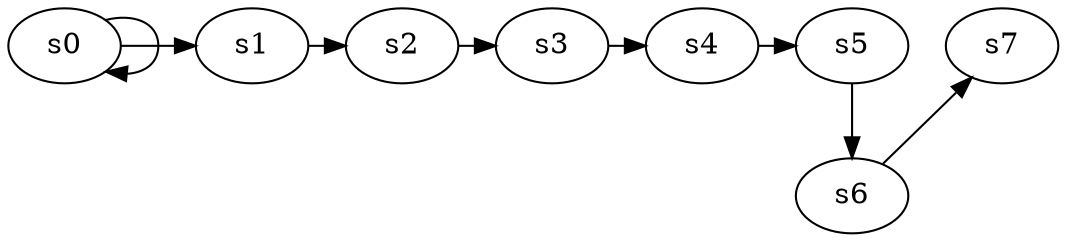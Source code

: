 digraph game_0067_chain_8 {
    s0 [name="s0", player=0];
    s1 [name="s1", player=1, target=1];
    s2 [name="s2", player=0];
    s3 [name="s3", player=1];
    s4 [name="s4", player=0, target=1];
    s5 [name="s5", player=1, target=1];
    s6 [name="s6", player=0];
    s7 [name="s7", player=1];

    s0 -> s1 [constraint="time == 2 || time == 3 || time == 5 || time == 9 || time == 12"];
    s1 -> s2 [constraint="time == 2 || time == 3 || time == 10 || time == 14 || time == 19"];
    s2 -> s3 [constraint="time == 0 || time == 2 || time == 8 || time == 9"];
    s3 -> s4 [constraint="time == 3 || time == 17"];
    s4 -> s5 [constraint="time == 1 || time == 7 || time == 11 || time == 15 || time == 17"];
    s5 -> s6;
    s6 -> s7 [constraint="time == 1 || time == 16"];
    s0 -> s0 [constraint="time % 4 == 0"];
}
